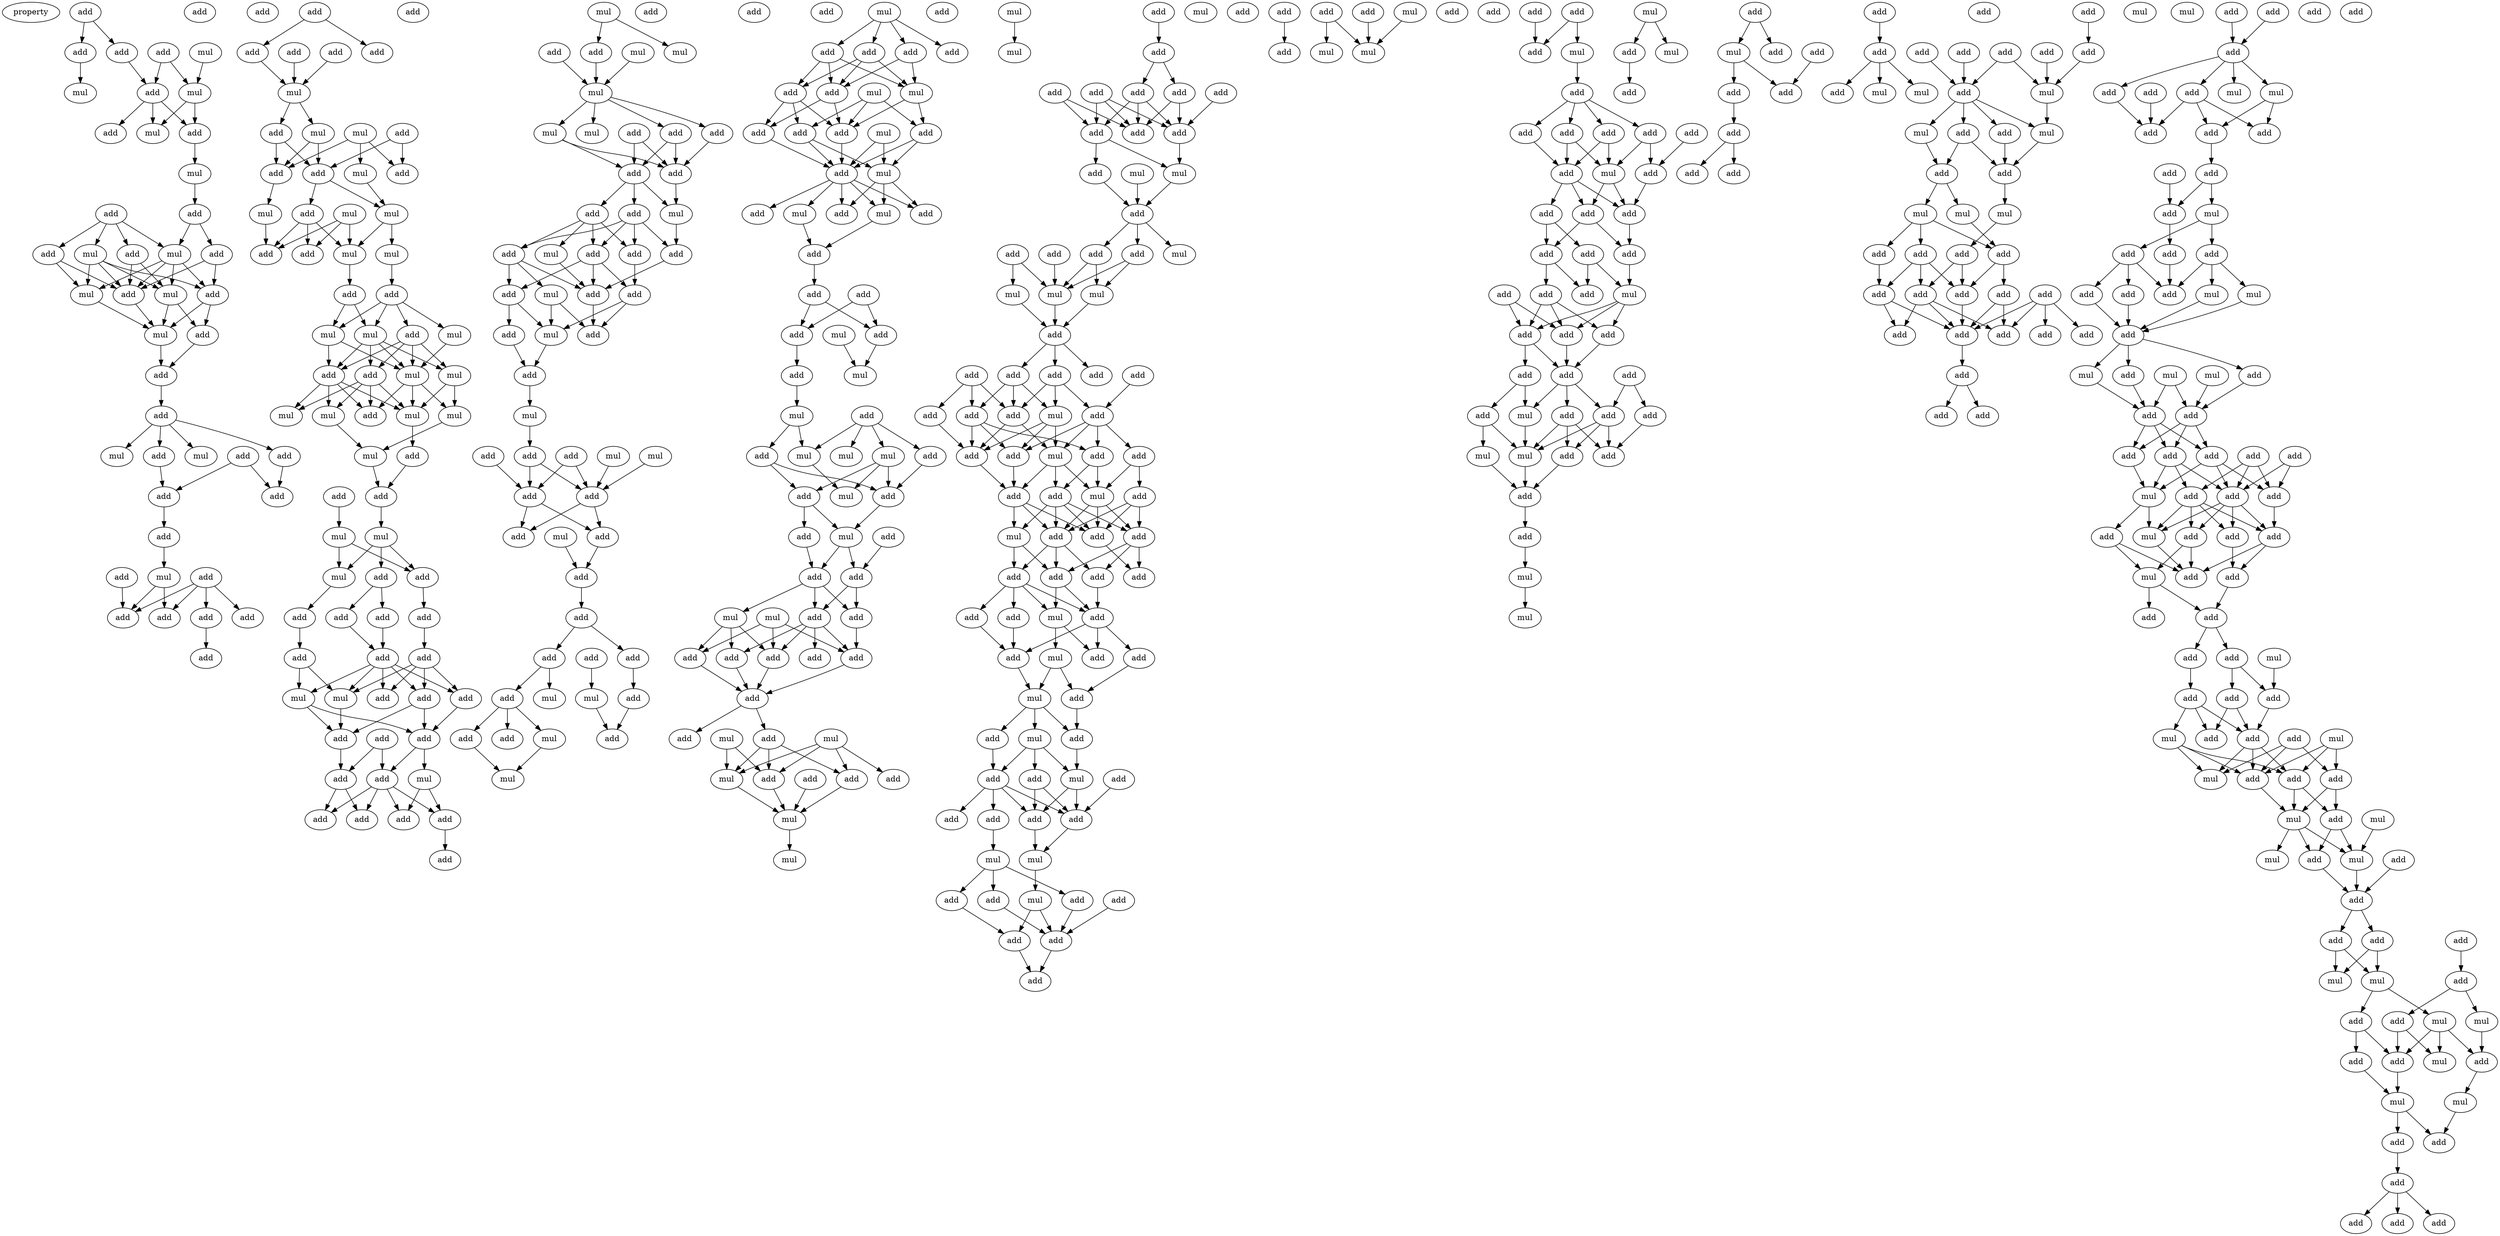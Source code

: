 digraph {
    node [fontcolor=black]
    property [mul=2,lf=1.9]
    0 [ label = add ];
    1 [ label = mul ];
    2 [ label = add ];
    3 [ label = add ];
    4 [ label = add ];
    5 [ label = mul ];
    6 [ label = add ];
    7 [ label = mul ];
    8 [ label = add ];
    9 [ label = add ];
    10 [ label = add ];
    11 [ label = mul ];
    12 [ label = mul ];
    13 [ label = add ];
    14 [ label = add ];
    15 [ label = mul ];
    16 [ label = add ];
    17 [ label = add ];
    18 [ label = mul ];
    19 [ label = add ];
    20 [ label = mul ];
    21 [ label = add ];
    22 [ label = mul ];
    23 [ label = add ];
    24 [ label = mul ];
    25 [ label = add ];
    26 [ label = add ];
    27 [ label = add ];
    28 [ label = add ];
    29 [ label = add ];
    30 [ label = mul ];
    31 [ label = add ];
    32 [ label = mul ];
    33 [ label = add ];
    34 [ label = add ];
    35 [ label = add ];
    36 [ label = add ];
    37 [ label = mul ];
    38 [ label = add ];
    39 [ label = add ];
    40 [ label = add ];
    41 [ label = add ];
    42 [ label = add ];
    43 [ label = add ];
    44 [ label = add ];
    45 [ label = add ];
    46 [ label = add ];
    47 [ label = add ];
    48 [ label = add ];
    49 [ label = add ];
    50 [ label = add ];
    51 [ label = mul ];
    52 [ label = mul ];
    53 [ label = mul ];
    54 [ label = add ];
    55 [ label = add ];
    56 [ label = add ];
    57 [ label = mul ];
    58 [ label = add ];
    59 [ label = add ];
    60 [ label = mul ];
    61 [ label = mul ];
    62 [ label = mul ];
    63 [ label = add ];
    64 [ label = add ];
    65 [ label = mul ];
    66 [ label = add ];
    67 [ label = mul ];
    68 [ label = add ];
    69 [ label = add ];
    70 [ label = mul ];
    71 [ label = add ];
    72 [ label = mul ];
    73 [ label = mul ];
    74 [ label = mul ];
    75 [ label = mul ];
    76 [ label = add ];
    77 [ label = add ];
    78 [ label = mul ];
    79 [ label = mul ];
    80 [ label = mul ];
    81 [ label = add ];
    82 [ label = mul ];
    83 [ label = add ];
    84 [ label = mul ];
    85 [ label = add ];
    86 [ label = add ];
    87 [ label = mul ];
    88 [ label = mul ];
    89 [ label = add ];
    90 [ label = add ];
    91 [ label = mul ];
    92 [ label = add ];
    93 [ label = add ];
    94 [ label = add ];
    95 [ label = add ];
    96 [ label = add ];
    97 [ label = add ];
    98 [ label = add ];
    99 [ label = mul ];
    100 [ label = mul ];
    101 [ label = add ];
    102 [ label = add ];
    103 [ label = add ];
    104 [ label = add ];
    105 [ label = add ];
    106 [ label = add ];
    107 [ label = add ];
    108 [ label = mul ];
    109 [ label = add ];
    110 [ label = add ];
    111 [ label = add ];
    112 [ label = add ];
    113 [ label = add ];
    114 [ label = add ];
    115 [ label = mul ];
    116 [ label = add ];
    117 [ label = add ];
    118 [ label = mul ];
    119 [ label = mul ];
    120 [ label = mul ];
    121 [ label = add ];
    122 [ label = mul ];
    123 [ label = mul ];
    124 [ label = add ];
    125 [ label = add ];
    126 [ label = add ];
    127 [ label = add ];
    128 [ label = mul ];
    129 [ label = add ];
    130 [ label = add ];
    131 [ label = mul ];
    132 [ label = add ];
    133 [ label = add ];
    134 [ label = add ];
    135 [ label = add ];
    136 [ label = mul ];
    137 [ label = add ];
    138 [ label = add ];
    139 [ label = add ];
    140 [ label = mul ];
    141 [ label = add ];
    142 [ label = add ];
    143 [ label = add ];
    144 [ label = mul ];
    145 [ label = add ];
    146 [ label = add ];
    147 [ label = mul ];
    148 [ label = add ];
    149 [ label = mul ];
    150 [ label = add ];
    151 [ label = add ];
    152 [ label = add ];
    153 [ label = add ];
    154 [ label = add ];
    155 [ label = mul ];
    156 [ label = add ];
    157 [ label = add ];
    158 [ label = add ];
    159 [ label = add ];
    160 [ label = add ];
    161 [ label = mul ];
    162 [ label = mul ];
    163 [ label = add ];
    164 [ label = add ];
    165 [ label = mul ];
    166 [ label = add ];
    167 [ label = add ];
    168 [ label = add ];
    169 [ label = add ];
    170 [ label = add ];
    171 [ label = mul ];
    172 [ label = mul ];
    173 [ label = add ];
    174 [ label = add ];
    175 [ label = add ];
    176 [ label = add ];
    177 [ label = add ];
    178 [ label = mul ];
    179 [ label = add ];
    180 [ label = mul ];
    181 [ label = add ];
    182 [ label = add ];
    183 [ label = add ];
    184 [ label = mul ];
    185 [ label = add ];
    186 [ label = add ];
    187 [ label = mul ];
    188 [ label = add ];
    189 [ label = mul ];
    190 [ label = mul ];
    191 [ label = add ];
    192 [ label = add ];
    193 [ label = add ];
    194 [ label = add ];
    195 [ label = add ];
    196 [ label = add ];
    197 [ label = add ];
    198 [ label = mul ];
    199 [ label = add ];
    200 [ label = add ];
    201 [ label = mul ];
    202 [ label = mul ];
    203 [ label = add ];
    204 [ label = add ];
    205 [ label = add ];
    206 [ label = mul ];
    207 [ label = mul ];
    208 [ label = mul ];
    209 [ label = mul ];
    210 [ label = add ];
    211 [ label = add ];
    212 [ label = add ];
    213 [ label = mul ];
    214 [ label = add ];
    215 [ label = add ];
    216 [ label = add ];
    217 [ label = mul ];
    218 [ label = mul ];
    219 [ label = add ];
    220 [ label = add ];
    221 [ label = add ];
    222 [ label = add ];
    223 [ label = add ];
    224 [ label = add ];
    225 [ label = add ];
    226 [ label = add ];
    227 [ label = mul ];
    228 [ label = mul ];
    229 [ label = add ];
    230 [ label = add ];
    231 [ label = mul ];
    232 [ label = add ];
    233 [ label = add ];
    234 [ label = add ];
    235 [ label = add ];
    236 [ label = mul ];
    237 [ label = mul ];
    238 [ label = mul ];
    239 [ label = mul ];
    240 [ label = add ];
    241 [ label = add ];
    242 [ label = add ];
    243 [ label = add ];
    244 [ label = add ];
    245 [ label = add ];
    246 [ label = add ];
    247 [ label = add ];
    248 [ label = add ];
    249 [ label = add ];
    250 [ label = add ];
    251 [ label = mul ];
    252 [ label = mul ];
    253 [ label = mul ];
    254 [ label = add ];
    255 [ label = add ];
    256 [ label = add ];
    257 [ label = add ];
    258 [ label = add ];
    259 [ label = mul ];
    260 [ label = mul ];
    261 [ label = mul ];
    262 [ label = mul ];
    263 [ label = add ];
    264 [ label = add ];
    265 [ label = add ];
    266 [ label = add ];
    267 [ label = add ];
    268 [ label = add ];
    269 [ label = mul ];
    270 [ label = add ];
    271 [ label = add ];
    272 [ label = add ];
    273 [ label = add ];
    274 [ label = add ];
    275 [ label = add ];
    276 [ label = mul ];
    277 [ label = add ];
    278 [ label = add ];
    279 [ label = add ];
    280 [ label = add ];
    281 [ label = mul ];
    282 [ label = add ];
    283 [ label = add ];
    284 [ label = add ];
    285 [ label = mul ];
    286 [ label = add ];
    287 [ label = add ];
    288 [ label = add ];
    289 [ label = add ];
    290 [ label = add ];
    291 [ label = add ];
    292 [ label = mul ];
    293 [ label = add ];
    294 [ label = add ];
    295 [ label = add ];
    296 [ label = mul ];
    297 [ label = add ];
    298 [ label = add ];
    299 [ label = mul ];
    300 [ label = add ];
    301 [ label = add ];
    302 [ label = mul ];
    303 [ label = add ];
    304 [ label = add ];
    305 [ label = add ];
    306 [ label = mul ];
    307 [ label = add ];
    308 [ label = add ];
    309 [ label = add ];
    310 [ label = add ];
    311 [ label = add ];
    312 [ label = mul ];
    313 [ label = mul ];
    314 [ label = add ];
    315 [ label = add ];
    316 [ label = mul ];
    317 [ label = add ];
    318 [ label = add ];
    319 [ label = add ];
    320 [ label = add ];
    321 [ label = add ];
    322 [ label = add ];
    323 [ label = add ];
    324 [ label = add ];
    325 [ label = add ];
    326 [ label = add ];
    327 [ label = add ];
    328 [ label = mul ];
    329 [ label = mul ];
    330 [ label = mul ];
    331 [ label = add ];
    332 [ label = add ];
    333 [ label = add ];
    334 [ label = mul ];
    335 [ label = add ];
    336 [ label = add ];
    337 [ label = add ];
    338 [ label = add ];
    339 [ label = add ];
    340 [ label = add ];
    341 [ label = add ];
    342 [ label = add ];
    343 [ label = mul ];
    344 [ label = add ];
    345 [ label = add ];
    346 [ label = add ];
    347 [ label = add ];
    348 [ label = add ];
    349 [ label = add ];
    350 [ label = add ];
    351 [ label = add ];
    352 [ label = mul ];
    353 [ label = add ];
    354 [ label = add ];
    355 [ label = add ];
    356 [ label = add ];
    357 [ label = add ];
    358 [ label = add ];
    359 [ label = add ];
    360 [ label = add ];
    361 [ label = add ];
    362 [ label = add ];
    363 [ label = mul ];
    364 [ label = add ];
    365 [ label = add ];
    366 [ label = mul ];
    367 [ label = mul ];
    368 [ label = add ];
    369 [ label = add ];
    370 [ label = add ];
    371 [ label = add ];
    372 [ label = mul ];
    373 [ label = mul ];
    374 [ label = mul ];
    375 [ label = add ];
    376 [ label = mul ];
    377 [ label = add ];
    378 [ label = add ];
    379 [ label = mul ];
    380 [ label = add ];
    381 [ label = add ];
    382 [ label = add ];
    383 [ label = add ];
    384 [ label = add ];
    385 [ label = add ];
    386 [ label = add ];
    387 [ label = add ];
    388 [ label = add ];
    389 [ label = mul ];
    390 [ label = add ];
    391 [ label = mul ];
    392 [ label = add ];
    393 [ label = add ];
    394 [ label = mul ];
    395 [ label = add ];
    396 [ label = add ];
    397 [ label = add ];
    398 [ label = add ];
    399 [ label = add ];
    400 [ label = add ];
    401 [ label = mul ];
    402 [ label = mul ];
    403 [ label = mul ];
    404 [ label = add ];
    405 [ label = add ];
    406 [ label = add ];
    407 [ label = add ];
    408 [ label = mul ];
    409 [ label = mul ];
    410 [ label = mul ];
    411 [ label = add ];
    412 [ label = add ];
    413 [ label = add ];
    414 [ label = add ];
    415 [ label = add ];
    416 [ label = add ];
    417 [ label = add ];
    418 [ label = add ];
    419 [ label = add ];
    420 [ label = add ];
    421 [ label = add ];
    422 [ label = add ];
    423 [ label = add ];
    424 [ label = add ];
    425 [ label = add ];
    426 [ label = add ];
    427 [ label = mul ];
    428 [ label = add ];
    429 [ label = add ];
    430 [ label = add ];
    431 [ label = add ];
    432 [ label = add ];
    433 [ label = add ];
    434 [ label = add ];
    435 [ label = mul ];
    436 [ label = mul ];
    437 [ label = add ];
    438 [ label = add ];
    439 [ label = add ];
    440 [ label = add ];
    441 [ label = add ];
    442 [ label = add ];
    443 [ label = mul ];
    444 [ label = add ];
    445 [ label = add ];
    446 [ label = add ];
    447 [ label = add ];
    448 [ label = mul ];
    449 [ label = add ];
    450 [ label = mul ];
    451 [ label = add ];
    452 [ label = add ];
    453 [ label = add ];
    454 [ label = mul ];
    455 [ label = mul ];
    456 [ label = mul ];
    457 [ label = add ];
    458 [ label = add ];
    459 [ label = add ];
    460 [ label = add ];
    461 [ label = add ];
    462 [ label = add ];
    463 [ label = add ];
    464 [ label = add ];
    465 [ label = add ];
    466 [ label = add ];
    467 [ label = add ];
    468 [ label = mul ];
    469 [ label = add ];
    470 [ label = add ];
    471 [ label = mul ];
    472 [ label = add ];
    473 [ label = add ];
    474 [ label = add ];
    475 [ label = add ];
    476 [ label = mul ];
    477 [ label = add ];
    478 [ label = add ];
    479 [ label = add ];
    480 [ label = add ];
    481 [ label = add ];
    482 [ label = mul ];
    483 [ label = add ];
    484 [ label = add ];
    485 [ label = add ];
    486 [ label = add ];
    487 [ label = add ];
    488 [ label = add ];
    489 [ label = mul ];
    490 [ label = mul ];
    491 [ label = add ];
    492 [ label = mul ];
    493 [ label = add ];
    494 [ label = add ];
    495 [ label = add ];
    496 [ label = mul ];
    497 [ label = mul ];
    498 [ label = add ];
    499 [ label = add ];
    500 [ label = mul ];
    501 [ label = mul ];
    502 [ label = add ];
    503 [ label = add ];
    504 [ label = add ];
    505 [ label = add ];
    506 [ label = mul ];
    507 [ label = mul ];
    508 [ label = add ];
    509 [ label = add ];
    510 [ label = add ];
    511 [ label = mul ];
    512 [ label = mul ];
    513 [ label = add ];
    514 [ label = add ];
    515 [ label = add ];
    516 [ label = mul ];
    517 [ label = mul ];
    518 [ label = mul ];
    519 [ label = add ];
    520 [ label = add ];
    521 [ label = add ];
    522 [ label = add ];
    523 [ label = add ];
    524 [ label = add ];
    525 [ label = add ];
    0 -> 2 [ name = 0 ];
    0 -> 3 [ name = 1 ];
    1 -> 7 [ name = 2 ];
    2 -> 5 [ name = 3 ];
    3 -> 6 [ name = 4 ];
    4 -> 6 [ name = 5 ];
    4 -> 7 [ name = 6 ];
    6 -> 8 [ name = 7 ];
    6 -> 10 [ name = 8 ];
    6 -> 11 [ name = 9 ];
    7 -> 10 [ name = 10 ];
    7 -> 11 [ name = 11 ];
    10 -> 12 [ name = 12 ];
    12 -> 14 [ name = 13 ];
    13 -> 15 [ name = 14 ];
    13 -> 17 [ name = 15 ];
    13 -> 18 [ name = 16 ];
    13 -> 19 [ name = 17 ];
    14 -> 15 [ name = 18 ];
    14 -> 16 [ name = 19 ];
    15 -> 20 [ name = 20 ];
    15 -> 21 [ name = 21 ];
    15 -> 22 [ name = 22 ];
    15 -> 23 [ name = 23 ];
    16 -> 21 [ name = 24 ];
    16 -> 23 [ name = 25 ];
    17 -> 20 [ name = 26 ];
    17 -> 21 [ name = 27 ];
    18 -> 20 [ name = 28 ];
    18 -> 21 [ name = 29 ];
    18 -> 22 [ name = 30 ];
    18 -> 23 [ name = 31 ];
    19 -> 21 [ name = 32 ];
    19 -> 22 [ name = 33 ];
    20 -> 24 [ name = 34 ];
    21 -> 24 [ name = 35 ];
    22 -> 24 [ name = 36 ];
    22 -> 25 [ name = 37 ];
    23 -> 24 [ name = 38 ];
    23 -> 25 [ name = 39 ];
    24 -> 26 [ name = 40 ];
    25 -> 26 [ name = 41 ];
    26 -> 28 [ name = 42 ];
    28 -> 30 [ name = 43 ];
    28 -> 31 [ name = 44 ];
    28 -> 32 [ name = 45 ];
    28 -> 33 [ name = 46 ];
    29 -> 34 [ name = 47 ];
    29 -> 35 [ name = 48 ];
    31 -> 35 [ name = 49 ];
    33 -> 34 [ name = 50 ];
    35 -> 36 [ name = 51 ];
    36 -> 37 [ name = 52 ];
    37 -> 40 [ name = 53 ];
    37 -> 41 [ name = 54 ];
    38 -> 40 [ name = 55 ];
    38 -> 41 [ name = 56 ];
    38 -> 42 [ name = 57 ];
    38 -> 43 [ name = 58 ];
    39 -> 41 [ name = 59 ];
    42 -> 44 [ name = 60 ];
    45 -> 46 [ name = 61 ];
    45 -> 47 [ name = 62 ];
    46 -> 51 [ name = 63 ];
    48 -> 51 [ name = 64 ];
    50 -> 51 [ name = 65 ];
    51 -> 53 [ name = 66 ];
    51 -> 54 [ name = 67 ];
    52 -> 56 [ name = 68 ];
    52 -> 57 [ name = 69 ];
    52 -> 59 [ name = 70 ];
    53 -> 58 [ name = 71 ];
    53 -> 59 [ name = 72 ];
    54 -> 58 [ name = 73 ];
    54 -> 59 [ name = 74 ];
    55 -> 56 [ name = 75 ];
    55 -> 58 [ name = 76 ];
    57 -> 61 [ name = 77 ];
    58 -> 61 [ name = 78 ];
    58 -> 63 [ name = 79 ];
    59 -> 62 [ name = 80 ];
    60 -> 64 [ name = 81 ];
    60 -> 66 [ name = 82 ];
    60 -> 67 [ name = 83 ];
    61 -> 65 [ name = 84 ];
    61 -> 67 [ name = 85 ];
    62 -> 64 [ name = 86 ];
    63 -> 64 [ name = 87 ];
    63 -> 66 [ name = 88 ];
    63 -> 67 [ name = 89 ];
    65 -> 68 [ name = 90 ];
    67 -> 69 [ name = 91 ];
    68 -> 70 [ name = 92 ];
    68 -> 71 [ name = 93 ];
    68 -> 72 [ name = 94 ];
    68 -> 73 [ name = 95 ];
    69 -> 70 [ name = 96 ];
    69 -> 72 [ name = 97 ];
    70 -> 74 [ name = 98 ];
    70 -> 75 [ name = 99 ];
    70 -> 76 [ name = 100 ];
    70 -> 77 [ name = 101 ];
    71 -> 74 [ name = 102 ];
    71 -> 75 [ name = 103 ];
    71 -> 76 [ name = 104 ];
    71 -> 77 [ name = 105 ];
    72 -> 74 [ name = 106 ];
    72 -> 77 [ name = 107 ];
    73 -> 74 [ name = 108 ];
    74 -> 80 [ name = 109 ];
    74 -> 81 [ name = 110 ];
    74 -> 82 [ name = 111 ];
    75 -> 80 [ name = 112 ];
    75 -> 82 [ name = 113 ];
    76 -> 78 [ name = 114 ];
    76 -> 79 [ name = 115 ];
    76 -> 80 [ name = 116 ];
    76 -> 81 [ name = 117 ];
    77 -> 78 [ name = 118 ];
    77 -> 79 [ name = 119 ];
    77 -> 80 [ name = 120 ];
    77 -> 81 [ name = 121 ];
    79 -> 84 [ name = 122 ];
    80 -> 83 [ name = 123 ];
    82 -> 84 [ name = 124 ];
    83 -> 86 [ name = 125 ];
    84 -> 86 [ name = 126 ];
    85 -> 87 [ name = 127 ];
    86 -> 88 [ name = 128 ];
    87 -> 90 [ name = 129 ];
    87 -> 91 [ name = 130 ];
    88 -> 89 [ name = 131 ];
    88 -> 90 [ name = 132 ];
    88 -> 91 [ name = 133 ];
    89 -> 94 [ name = 134 ];
    89 -> 95 [ name = 135 ];
    90 -> 93 [ name = 136 ];
    91 -> 92 [ name = 137 ];
    92 -> 98 [ name = 138 ];
    93 -> 96 [ name = 139 ];
    94 -> 97 [ name = 140 ];
    95 -> 97 [ name = 141 ];
    96 -> 100 [ name = 142 ];
    96 -> 101 [ name = 143 ];
    96 -> 102 [ name = 144 ];
    96 -> 103 [ name = 145 ];
    97 -> 99 [ name = 146 ];
    97 -> 100 [ name = 147 ];
    97 -> 101 [ name = 148 ];
    97 -> 102 [ name = 149 ];
    97 -> 103 [ name = 150 ];
    98 -> 99 [ name = 151 ];
    98 -> 100 [ name = 152 ];
    99 -> 104 [ name = 153 ];
    99 -> 105 [ name = 154 ];
    100 -> 104 [ name = 155 ];
    101 -> 104 [ name = 156 ];
    101 -> 105 [ name = 157 ];
    103 -> 105 [ name = 158 ];
    104 -> 109 [ name = 159 ];
    105 -> 107 [ name = 160 ];
    105 -> 108 [ name = 161 ];
    106 -> 107 [ name = 162 ];
    106 -> 109 [ name = 163 ];
    107 -> 110 [ name = 164 ];
    107 -> 111 [ name = 165 ];
    107 -> 112 [ name = 166 ];
    107 -> 113 [ name = 167 ];
    108 -> 110 [ name = 168 ];
    108 -> 111 [ name = 169 ];
    109 -> 112 [ name = 170 ];
    109 -> 113 [ name = 171 ];
    110 -> 114 [ name = 172 ];
    115 -> 117 [ name = 173 ];
    115 -> 118 [ name = 174 ];
    116 -> 120 [ name = 175 ];
    117 -> 120 [ name = 176 ];
    119 -> 120 [ name = 177 ];
    120 -> 121 [ name = 178 ];
    120 -> 122 [ name = 179 ];
    120 -> 123 [ name = 180 ];
    120 -> 124 [ name = 181 ];
    121 -> 126 [ name = 182 ];
    121 -> 127 [ name = 183 ];
    123 -> 126 [ name = 184 ];
    123 -> 127 [ name = 185 ];
    124 -> 126 [ name = 186 ];
    125 -> 126 [ name = 187 ];
    125 -> 127 [ name = 188 ];
    126 -> 128 [ name = 189 ];
    127 -> 128 [ name = 190 ];
    127 -> 129 [ name = 191 ];
    127 -> 130 [ name = 192 ];
    128 -> 135 [ name = 193 ];
    129 -> 131 [ name = 194 ];
    129 -> 132 [ name = 195 ];
    129 -> 133 [ name = 196 ];
    129 -> 134 [ name = 197 ];
    130 -> 132 [ name = 198 ];
    130 -> 133 [ name = 199 ];
    130 -> 134 [ name = 200 ];
    130 -> 135 [ name = 201 ];
    131 -> 138 [ name = 202 ];
    132 -> 136 [ name = 203 ];
    132 -> 138 [ name = 204 ];
    132 -> 139 [ name = 205 ];
    133 -> 137 [ name = 206 ];
    134 -> 137 [ name = 207 ];
    134 -> 138 [ name = 208 ];
    134 -> 139 [ name = 209 ];
    135 -> 138 [ name = 210 ];
    136 -> 140 [ name = 211 ];
    136 -> 142 [ name = 212 ];
    137 -> 140 [ name = 213 ];
    137 -> 142 [ name = 214 ];
    138 -> 142 [ name = 215 ];
    139 -> 140 [ name = 216 ];
    139 -> 141 [ name = 217 ];
    140 -> 143 [ name = 218 ];
    141 -> 143 [ name = 219 ];
    143 -> 144 [ name = 220 ];
    144 -> 146 [ name = 221 ];
    145 -> 150 [ name = 222 ];
    146 -> 150 [ name = 223 ];
    146 -> 151 [ name = 224 ];
    147 -> 151 [ name = 225 ];
    148 -> 150 [ name = 226 ];
    148 -> 151 [ name = 227 ];
    149 -> 151 [ name = 228 ];
    150 -> 152 [ name = 229 ];
    150 -> 154 [ name = 230 ];
    151 -> 152 [ name = 231 ];
    151 -> 154 [ name = 232 ];
    154 -> 156 [ name = 233 ];
    155 -> 156 [ name = 234 ];
    156 -> 157 [ name = 235 ];
    157 -> 158 [ name = 236 ];
    157 -> 160 [ name = 237 ];
    158 -> 163 [ name = 238 ];
    159 -> 161 [ name = 239 ];
    160 -> 162 [ name = 240 ];
    160 -> 164 [ name = 241 ];
    161 -> 169 [ name = 242 ];
    163 -> 169 [ name = 243 ];
    164 -> 165 [ name = 244 ];
    164 -> 166 [ name = 245 ];
    164 -> 168 [ name = 246 ];
    165 -> 171 [ name = 247 ];
    166 -> 171 [ name = 248 ];
    172 -> 173 [ name = 249 ];
    172 -> 174 [ name = 250 ];
    172 -> 175 [ name = 251 ];
    172 -> 176 [ name = 252 ];
    173 -> 177 [ name = 253 ];
    173 -> 180 [ name = 254 ];
    173 -> 181 [ name = 255 ];
    175 -> 177 [ name = 256 ];
    175 -> 180 [ name = 257 ];
    175 -> 181 [ name = 258 ];
    176 -> 180 [ name = 259 ];
    176 -> 181 [ name = 260 ];
    177 -> 182 [ name = 261 ];
    177 -> 183 [ name = 262 ];
    177 -> 185 [ name = 263 ];
    178 -> 182 [ name = 264 ];
    178 -> 183 [ name = 265 ];
    178 -> 186 [ name = 266 ];
    180 -> 182 [ name = 267 ];
    180 -> 186 [ name = 268 ];
    181 -> 182 [ name = 269 ];
    181 -> 185 [ name = 270 ];
    182 -> 188 [ name = 271 ];
    183 -> 187 [ name = 272 ];
    183 -> 188 [ name = 273 ];
    184 -> 187 [ name = 274 ];
    184 -> 188 [ name = 275 ];
    185 -> 188 [ name = 276 ];
    186 -> 187 [ name = 277 ];
    186 -> 188 [ name = 278 ];
    187 -> 190 [ name = 279 ];
    187 -> 192 [ name = 280 ];
    187 -> 193 [ name = 281 ];
    188 -> 189 [ name = 282 ];
    188 -> 190 [ name = 283 ];
    188 -> 191 [ name = 284 ];
    188 -> 192 [ name = 285 ];
    188 -> 193 [ name = 286 ];
    189 -> 194 [ name = 287 ];
    190 -> 194 [ name = 288 ];
    194 -> 195 [ name = 289 ];
    195 -> 197 [ name = 290 ];
    195 -> 199 [ name = 291 ];
    196 -> 197 [ name = 292 ];
    196 -> 199 [ name = 293 ];
    197 -> 201 [ name = 294 ];
    198 -> 201 [ name = 295 ];
    199 -> 200 [ name = 296 ];
    200 -> 202 [ name = 297 ];
    202 -> 204 [ name = 298 ];
    202 -> 207 [ name = 299 ];
    203 -> 205 [ name = 300 ];
    203 -> 206 [ name = 301 ];
    203 -> 207 [ name = 302 ];
    203 -> 208 [ name = 303 ];
    204 -> 210 [ name = 304 ];
    204 -> 211 [ name = 305 ];
    205 -> 210 [ name = 306 ];
    207 -> 209 [ name = 307 ];
    208 -> 209 [ name = 308 ];
    208 -> 210 [ name = 309 ];
    208 -> 211 [ name = 310 ];
    210 -> 213 [ name = 311 ];
    211 -> 212 [ name = 312 ];
    211 -> 213 [ name = 313 ];
    212 -> 216 [ name = 314 ];
    213 -> 215 [ name = 315 ];
    213 -> 216 [ name = 316 ];
    214 -> 215 [ name = 317 ];
    215 -> 219 [ name = 318 ];
    215 -> 220 [ name = 319 ];
    216 -> 217 [ name = 320 ];
    216 -> 219 [ name = 321 ];
    216 -> 220 [ name = 322 ];
    217 -> 221 [ name = 323 ];
    217 -> 222 [ name = 324 ];
    217 -> 224 [ name = 325 ];
    218 -> 221 [ name = 326 ];
    218 -> 224 [ name = 327 ];
    218 -> 225 [ name = 328 ];
    219 -> 221 [ name = 329 ];
    219 -> 222 [ name = 330 ];
    219 -> 223 [ name = 331 ];
    219 -> 225 [ name = 332 ];
    220 -> 225 [ name = 333 ];
    221 -> 226 [ name = 334 ];
    222 -> 226 [ name = 335 ];
    224 -> 226 [ name = 336 ];
    225 -> 226 [ name = 337 ];
    226 -> 229 [ name = 338 ];
    226 -> 230 [ name = 339 ];
    227 -> 231 [ name = 340 ];
    227 -> 235 [ name = 341 ];
    228 -> 231 [ name = 342 ];
    228 -> 232 [ name = 343 ];
    228 -> 234 [ name = 344 ];
    228 -> 235 [ name = 345 ];
    230 -> 231 [ name = 346 ];
    230 -> 232 [ name = 347 ];
    230 -> 235 [ name = 348 ];
    231 -> 237 [ name = 349 ];
    232 -> 237 [ name = 350 ];
    233 -> 237 [ name = 351 ];
    235 -> 237 [ name = 352 ];
    236 -> 239 [ name = 353 ];
    237 -> 238 [ name = 354 ];
    240 -> 241 [ name = 355 ];
    241 -> 242 [ name = 356 ];
    241 -> 243 [ name = 357 ];
    242 -> 247 [ name = 358 ];
    242 -> 248 [ name = 359 ];
    242 -> 249 [ name = 360 ];
    243 -> 247 [ name = 361 ];
    243 -> 249 [ name = 362 ];
    244 -> 249 [ name = 363 ];
    245 -> 247 [ name = 364 ];
    245 -> 248 [ name = 365 ];
    245 -> 249 [ name = 366 ];
    246 -> 247 [ name = 367 ];
    246 -> 248 [ name = 368 ];
    248 -> 250 [ name = 369 ];
    248 -> 253 [ name = 370 ];
    249 -> 253 [ name = 371 ];
    250 -> 254 [ name = 372 ];
    251 -> 254 [ name = 373 ];
    253 -> 254 [ name = 374 ];
    254 -> 255 [ name = 375 ];
    254 -> 256 [ name = 376 ];
    254 -> 259 [ name = 377 ];
    255 -> 261 [ name = 378 ];
    255 -> 262 [ name = 379 ];
    256 -> 261 [ name = 380 ];
    256 -> 262 [ name = 381 ];
    257 -> 262 [ name = 382 ];
    258 -> 260 [ name = 383 ];
    258 -> 262 [ name = 384 ];
    260 -> 263 [ name = 385 ];
    261 -> 263 [ name = 386 ];
    262 -> 263 [ name = 387 ];
    263 -> 264 [ name = 388 ];
    263 -> 265 [ name = 389 ];
    263 -> 267 [ name = 390 ];
    264 -> 269 [ name = 391 ];
    264 -> 270 [ name = 392 ];
    264 -> 272 [ name = 393 ];
    265 -> 269 [ name = 394 ];
    265 -> 270 [ name = 395 ];
    265 -> 273 [ name = 396 ];
    266 -> 272 [ name = 397 ];
    268 -> 270 [ name = 398 ];
    268 -> 271 [ name = 399 ];
    268 -> 273 [ name = 400 ];
    269 -> 274 [ name = 401 ];
    269 -> 275 [ name = 402 ];
    269 -> 276 [ name = 403 ];
    270 -> 275 [ name = 404 ];
    270 -> 276 [ name = 405 ];
    271 -> 275 [ name = 406 ];
    272 -> 274 [ name = 407 ];
    272 -> 276 [ name = 408 ];
    272 -> 277 [ name = 409 ];
    272 -> 278 [ name = 410 ];
    273 -> 274 [ name = 411 ];
    273 -> 275 [ name = 412 ];
    273 -> 278 [ name = 413 ];
    274 -> 279 [ name = 414 ];
    275 -> 279 [ name = 415 ];
    276 -> 279 [ name = 416 ];
    276 -> 281 [ name = 417 ];
    276 -> 282 [ name = 418 ];
    277 -> 280 [ name = 419 ];
    277 -> 281 [ name = 420 ];
    278 -> 281 [ name = 421 ];
    278 -> 282 [ name = 422 ];
    279 -> 284 [ name = 423 ];
    279 -> 285 [ name = 424 ];
    279 -> 286 [ name = 425 ];
    280 -> 283 [ name = 426 ];
    280 -> 284 [ name = 427 ];
    280 -> 286 [ name = 428 ];
    281 -> 283 [ name = 429 ];
    281 -> 284 [ name = 430 ];
    281 -> 286 [ name = 431 ];
    282 -> 283 [ name = 432 ];
    282 -> 284 [ name = 433 ];
    282 -> 285 [ name = 434 ];
    282 -> 286 [ name = 435 ];
    283 -> 287 [ name = 436 ];
    283 -> 288 [ name = 437 ];
    283 -> 290 [ name = 438 ];
    284 -> 290 [ name = 439 ];
    285 -> 288 [ name = 440 ];
    285 -> 289 [ name = 441 ];
    286 -> 287 [ name = 442 ];
    286 -> 288 [ name = 443 ];
    286 -> 289 [ name = 444 ];
    287 -> 294 [ name = 445 ];
    288 -> 292 [ name = 446 ];
    288 -> 294 [ name = 447 ];
    289 -> 291 [ name = 448 ];
    289 -> 292 [ name = 449 ];
    289 -> 293 [ name = 450 ];
    289 -> 294 [ name = 451 ];
    291 -> 295 [ name = 452 ];
    292 -> 296 [ name = 453 ];
    292 -> 297 [ name = 454 ];
    293 -> 295 [ name = 455 ];
    294 -> 295 [ name = 456 ];
    294 -> 297 [ name = 457 ];
    294 -> 298 [ name = 458 ];
    295 -> 299 [ name = 459 ];
    296 -> 299 [ name = 460 ];
    296 -> 300 [ name = 461 ];
    298 -> 300 [ name = 462 ];
    299 -> 301 [ name = 463 ];
    299 -> 302 [ name = 464 ];
    299 -> 303 [ name = 465 ];
    300 -> 303 [ name = 466 ];
    301 -> 304 [ name = 467 ];
    302 -> 304 [ name = 468 ];
    302 -> 306 [ name = 469 ];
    302 -> 307 [ name = 470 ];
    303 -> 306 [ name = 471 ];
    304 -> 308 [ name = 472 ];
    304 -> 309 [ name = 473 ];
    304 -> 310 [ name = 474 ];
    304 -> 311 [ name = 475 ];
    305 -> 308 [ name = 476 ];
    306 -> 308 [ name = 477 ];
    306 -> 310 [ name = 478 ];
    307 -> 308 [ name = 479 ];
    307 -> 310 [ name = 480 ];
    308 -> 313 [ name = 481 ];
    309 -> 312 [ name = 482 ];
    310 -> 313 [ name = 483 ];
    312 -> 314 [ name = 484 ];
    312 -> 317 [ name = 485 ];
    312 -> 318 [ name = 486 ];
    313 -> 316 [ name = 487 ];
    314 -> 321 [ name = 488 ];
    315 -> 319 [ name = 489 ];
    316 -> 319 [ name = 490 ];
    316 -> 321 [ name = 491 ];
    317 -> 319 [ name = 492 ];
    318 -> 319 [ name = 493 ];
    319 -> 323 [ name = 494 ];
    321 -> 323 [ name = 495 ];
    322 -> 324 [ name = 496 ];
    325 -> 329 [ name = 497 ];
    325 -> 330 [ name = 498 ];
    327 -> 330 [ name = 499 ];
    328 -> 330 [ name = 500 ];
    332 -> 335 [ name = 501 ];
    333 -> 334 [ name = 502 ];
    333 -> 335 [ name = 503 ];
    334 -> 336 [ name = 504 ];
    336 -> 338 [ name = 505 ];
    336 -> 339 [ name = 506 ];
    336 -> 340 [ name = 507 ];
    336 -> 341 [ name = 508 ];
    337 -> 344 [ name = 509 ];
    338 -> 343 [ name = 510 ];
    338 -> 344 [ name = 511 ];
    339 -> 342 [ name = 512 ];
    339 -> 343 [ name = 513 ];
    340 -> 342 [ name = 514 ];
    340 -> 343 [ name = 515 ];
    341 -> 342 [ name = 516 ];
    342 -> 345 [ name = 517 ];
    342 -> 346 [ name = 518 ];
    342 -> 347 [ name = 519 ];
    343 -> 346 [ name = 520 ];
    343 -> 347 [ name = 521 ];
    344 -> 346 [ name = 522 ];
    345 -> 348 [ name = 523 ];
    345 -> 350 [ name = 524 ];
    346 -> 349 [ name = 525 ];
    347 -> 348 [ name = 526 ];
    347 -> 349 [ name = 527 ];
    348 -> 351 [ name = 528 ];
    348 -> 354 [ name = 529 ];
    349 -> 352 [ name = 530 ];
    350 -> 352 [ name = 531 ];
    350 -> 354 [ name = 532 ];
    351 -> 355 [ name = 533 ];
    351 -> 356 [ name = 534 ];
    351 -> 357 [ name = 535 ];
    352 -> 355 [ name = 536 ];
    352 -> 356 [ name = 537 ];
    352 -> 357 [ name = 538 ];
    353 -> 356 [ name = 539 ];
    353 -> 357 [ name = 540 ];
    355 -> 358 [ name = 541 ];
    356 -> 358 [ name = 542 ];
    357 -> 358 [ name = 543 ];
    357 -> 360 [ name = 544 ];
    358 -> 361 [ name = 545 ];
    358 -> 362 [ name = 546 ];
    358 -> 363 [ name = 547 ];
    359 -> 361 [ name = 548 ];
    359 -> 365 [ name = 549 ];
    360 -> 363 [ name = 550 ];
    360 -> 364 [ name = 551 ];
    361 -> 366 [ name = 552 ];
    361 -> 368 [ name = 553 ];
    361 -> 369 [ name = 554 ];
    362 -> 366 [ name = 555 ];
    362 -> 368 [ name = 556 ];
    362 -> 369 [ name = 557 ];
    363 -> 366 [ name = 558 ];
    364 -> 366 [ name = 559 ];
    364 -> 367 [ name = 560 ];
    365 -> 368 [ name = 561 ];
    366 -> 370 [ name = 562 ];
    367 -> 370 [ name = 563 ];
    369 -> 370 [ name = 564 ];
    370 -> 371 [ name = 565 ];
    371 -> 372 [ name = 566 ];
    372 -> 374 [ name = 567 ];
    373 -> 375 [ name = 568 ];
    373 -> 376 [ name = 569 ];
    375 -> 377 [ name = 570 ];
    378 -> 379 [ name = 571 ];
    378 -> 380 [ name = 572 ];
    379 -> 382 [ name = 573 ];
    379 -> 384 [ name = 574 ];
    381 -> 382 [ name = 575 ];
    383 -> 386 [ name = 576 ];
    384 -> 385 [ name = 577 ];
    385 -> 388 [ name = 578 ];
    385 -> 390 [ name = 579 ];
    386 -> 387 [ name = 580 ];
    386 -> 389 [ name = 581 ];
    386 -> 391 [ name = 582 ];
    393 -> 395 [ name = 583 ];
    395 -> 401 [ name = 584 ];
    396 -> 400 [ name = 585 ];
    396 -> 401 [ name = 586 ];
    397 -> 401 [ name = 587 ];
    398 -> 400 [ name = 588 ];
    399 -> 400 [ name = 589 ];
    400 -> 402 [ name = 590 ];
    400 -> 403 [ name = 591 ];
    400 -> 404 [ name = 592 ];
    400 -> 405 [ name = 593 ];
    401 -> 402 [ name = 594 ];
    402 -> 407 [ name = 595 ];
    403 -> 406 [ name = 596 ];
    404 -> 407 [ name = 597 ];
    405 -> 406 [ name = 598 ];
    405 -> 407 [ name = 599 ];
    406 -> 408 [ name = 600 ];
    406 -> 409 [ name = 601 ];
    407 -> 410 [ name = 602 ];
    408 -> 411 [ name = 603 ];
    408 -> 412 [ name = 604 ];
    408 -> 413 [ name = 605 ];
    409 -> 411 [ name = 606 ];
    410 -> 414 [ name = 607 ];
    411 -> 415 [ name = 608 ];
    411 -> 418 [ name = 609 ];
    412 -> 416 [ name = 610 ];
    413 -> 416 [ name = 611 ];
    413 -> 417 [ name = 612 ];
    413 -> 418 [ name = 613 ];
    414 -> 417 [ name = 614 ];
    414 -> 418 [ name = 615 ];
    415 -> 423 [ name = 616 ];
    415 -> 424 [ name = 617 ];
    416 -> 420 [ name = 618 ];
    416 -> 424 [ name = 619 ];
    417 -> 420 [ name = 620 ];
    417 -> 423 [ name = 621 ];
    417 -> 424 [ name = 622 ];
    418 -> 424 [ name = 623 ];
    419 -> 421 [ name = 624 ];
    419 -> 422 [ name = 625 ];
    419 -> 423 [ name = 626 ];
    419 -> 424 [ name = 627 ];
    424 -> 425 [ name = 628 ];
    425 -> 426 [ name = 629 ];
    425 -> 429 [ name = 630 ];
    428 -> 431 [ name = 631 ];
    430 -> 431 [ name = 632 ];
    431 -> 433 [ name = 633 ];
    431 -> 434 [ name = 634 ];
    431 -> 435 [ name = 635 ];
    431 -> 436 [ name = 636 ];
    432 -> 437 [ name = 637 ];
    433 -> 437 [ name = 638 ];
    433 -> 438 [ name = 639 ];
    433 -> 439 [ name = 640 ];
    434 -> 437 [ name = 641 ];
    436 -> 438 [ name = 642 ];
    436 -> 439 [ name = 643 ];
    439 -> 441 [ name = 644 ];
    440 -> 442 [ name = 645 ];
    441 -> 442 [ name = 646 ];
    441 -> 443 [ name = 647 ];
    442 -> 444 [ name = 648 ];
    443 -> 445 [ name = 649 ];
    443 -> 446 [ name = 650 ];
    444 -> 447 [ name = 651 ];
    445 -> 447 [ name = 652 ];
    445 -> 449 [ name = 653 ];
    445 -> 451 [ name = 654 ];
    446 -> 447 [ name = 655 ];
    446 -> 448 [ name = 656 ];
    446 -> 450 [ name = 657 ];
    448 -> 452 [ name = 658 ];
    449 -> 452 [ name = 659 ];
    450 -> 452 [ name = 660 ];
    451 -> 452 [ name = 661 ];
    452 -> 453 [ name = 662 ];
    452 -> 456 [ name = 663 ];
    452 -> 457 [ name = 664 ];
    453 -> 458 [ name = 665 ];
    454 -> 459 [ name = 666 ];
    455 -> 458 [ name = 667 ];
    455 -> 459 [ name = 668 ];
    456 -> 458 [ name = 669 ];
    457 -> 459 [ name = 670 ];
    458 -> 461 [ name = 671 ];
    458 -> 462 [ name = 672 ];
    458 -> 463 [ name = 673 ];
    459 -> 461 [ name = 674 ];
    459 -> 462 [ name = 675 ];
    459 -> 463 [ name = 676 ];
    460 -> 465 [ name = 677 ];
    460 -> 466 [ name = 678 ];
    460 -> 467 [ name = 679 ];
    461 -> 466 [ name = 680 ];
    461 -> 467 [ name = 681 ];
    461 -> 468 [ name = 682 ];
    462 -> 465 [ name = 683 ];
    462 -> 467 [ name = 684 ];
    462 -> 468 [ name = 685 ];
    463 -> 468 [ name = 686 ];
    464 -> 465 [ name = 687 ];
    464 -> 467 [ name = 688 ];
    465 -> 473 [ name = 689 ];
    466 -> 469 [ name = 690 ];
    466 -> 471 [ name = 691 ];
    466 -> 472 [ name = 692 ];
    466 -> 473 [ name = 693 ];
    467 -> 469 [ name = 694 ];
    467 -> 471 [ name = 695 ];
    467 -> 472 [ name = 696 ];
    467 -> 473 [ name = 697 ];
    468 -> 470 [ name = 698 ];
    468 -> 471 [ name = 699 ];
    469 -> 475 [ name = 700 ];
    469 -> 476 [ name = 701 ];
    470 -> 475 [ name = 702 ];
    470 -> 476 [ name = 703 ];
    471 -> 475 [ name = 704 ];
    472 -> 474 [ name = 705 ];
    473 -> 474 [ name = 706 ];
    473 -> 475 [ name = 707 ];
    474 -> 478 [ name = 708 ];
    476 -> 477 [ name = 709 ];
    476 -> 478 [ name = 710 ];
    478 -> 480 [ name = 711 ];
    478 -> 481 [ name = 712 ];
    480 -> 483 [ name = 713 ];
    480 -> 484 [ name = 714 ];
    481 -> 485 [ name = 715 ];
    482 -> 484 [ name = 716 ];
    483 -> 487 [ name = 717 ];
    483 -> 488 [ name = 718 ];
    484 -> 488 [ name = 719 ];
    485 -> 487 [ name = 720 ];
    485 -> 488 [ name = 721 ];
    485 -> 490 [ name = 722 ];
    486 -> 491 [ name = 723 ];
    486 -> 492 [ name = 724 ];
    486 -> 494 [ name = 725 ];
    488 -> 492 [ name = 726 ];
    488 -> 493 [ name = 727 ];
    488 -> 494 [ name = 728 ];
    489 -> 491 [ name = 729 ];
    489 -> 493 [ name = 730 ];
    489 -> 494 [ name = 731 ];
    490 -> 492 [ name = 732 ];
    490 -> 493 [ name = 733 ];
    490 -> 494 [ name = 734 ];
    491 -> 495 [ name = 735 ];
    491 -> 497 [ name = 736 ];
    493 -> 495 [ name = 737 ];
    493 -> 497 [ name = 738 ];
    494 -> 497 [ name = 739 ];
    495 -> 499 [ name = 740 ];
    495 -> 500 [ name = 741 ];
    496 -> 500 [ name = 742 ];
    497 -> 499 [ name = 743 ];
    497 -> 500 [ name = 744 ];
    497 -> 501 [ name = 745 ];
    498 -> 502 [ name = 746 ];
    499 -> 502 [ name = 747 ];
    500 -> 502 [ name = 748 ];
    502 -> 503 [ name = 749 ];
    502 -> 504 [ name = 750 ];
    503 -> 506 [ name = 751 ];
    503 -> 507 [ name = 752 ];
    504 -> 506 [ name = 753 ];
    504 -> 507 [ name = 754 ];
    505 -> 508 [ name = 755 ];
    506 -> 509 [ name = 756 ];
    506 -> 512 [ name = 757 ];
    508 -> 510 [ name = 758 ];
    508 -> 511 [ name = 759 ];
    509 -> 514 [ name = 760 ];
    509 -> 515 [ name = 761 ];
    510 -> 514 [ name = 762 ];
    510 -> 516 [ name = 763 ];
    511 -> 513 [ name = 764 ];
    512 -> 513 [ name = 765 ];
    512 -> 514 [ name = 766 ];
    512 -> 516 [ name = 767 ];
    513 -> 517 [ name = 768 ];
    514 -> 518 [ name = 769 ];
    515 -> 518 [ name = 770 ];
    517 -> 520 [ name = 771 ];
    518 -> 519 [ name = 772 ];
    518 -> 520 [ name = 773 ];
    519 -> 521 [ name = 774 ];
    521 -> 522 [ name = 775 ];
    521 -> 524 [ name = 776 ];
    521 -> 525 [ name = 777 ];
}

